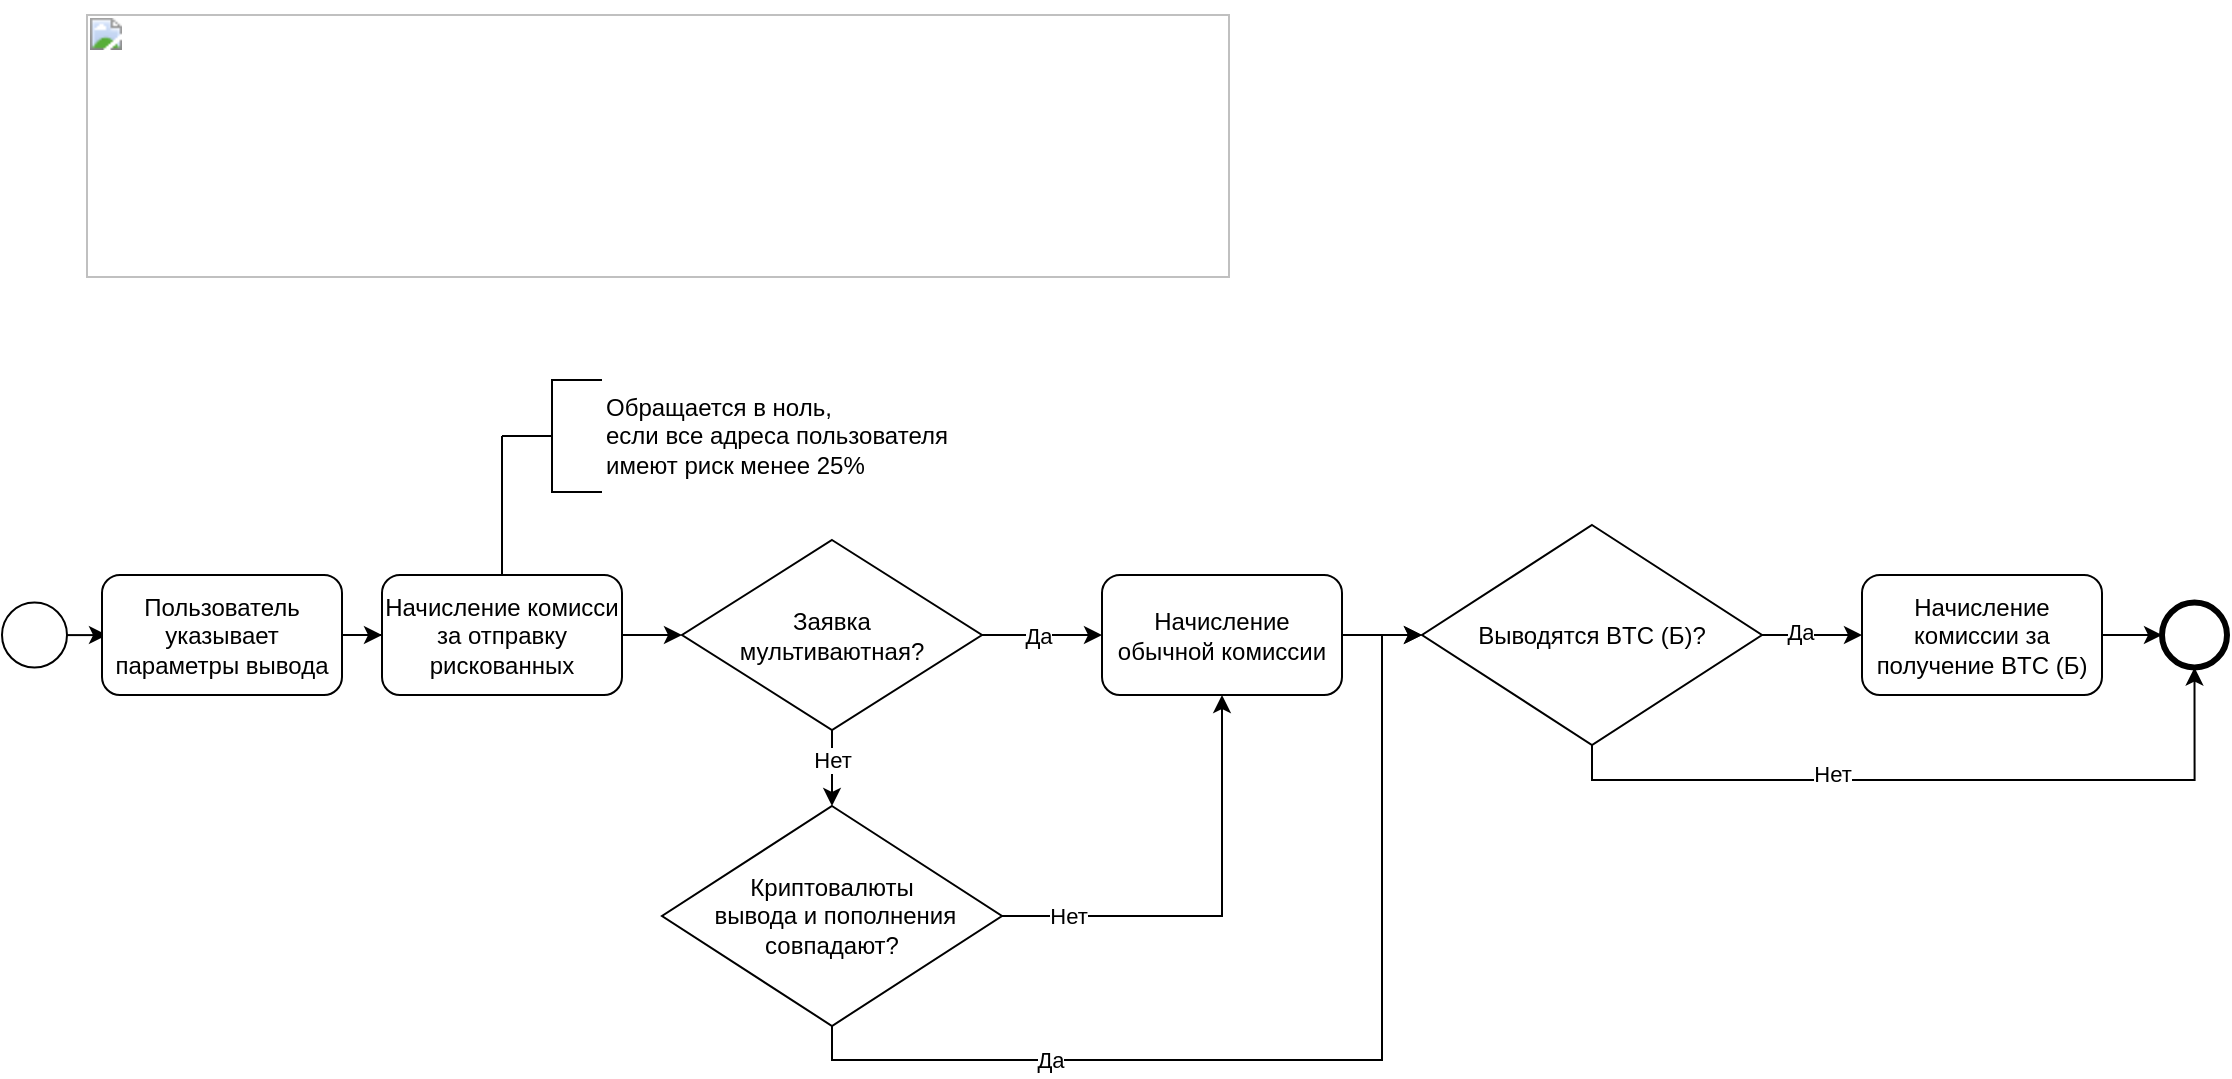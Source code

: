 <mxfile version="22.1.12" type="github" pages="4">
  <diagram name="Страница 1" id="aKsf2HUBZbUOZfaPrzU6">
    <mxGraphModel dx="879" dy="615" grid="1" gridSize="10" guides="1" tooltips="1" connect="1" arrows="1" fold="1" page="1" pageScale="1" pageWidth="1169" pageHeight="827" math="0" shadow="0">
      <root>
        <mxCell id="0" />
        <mxCell id="1" parent="0" />
        <mxCell id="4xQAgff1jZacZTnrBGu6-1" value="&lt;meta charset=&quot;utf-8&quot;&gt;&lt;b id=&quot;docs-internal-guid-c4d05233-7fff-53ad-8b41-3383d7589450&quot; style=&quot;font-weight:normal;&quot;&gt;&lt;span style=&quot;font-size: 11pt; font-family: &amp;quot;Times New Roman&amp;quot;; color: rgb(0, 0, 0); background-color: transparent; font-weight: 400; font-style: normal; font-variant: normal; text-decoration: none; vertical-align: baseline;&quot;&gt;&lt;span style=&quot;border:none;display:inline-block;overflow:hidden;width:572px;height:132px;&quot;&gt;&lt;img style=&quot;margin-left:0px;margin-top:0px;&quot; height=&quot;132&quot; width=&quot;572&quot; src=&quot;https://lh4.googleusercontent.com/SaE9NO2gv15WjfhPqBr-mqhX68ku72CWrR629wOk8hpGU9x68CFcWPz0zTXMaKvbDeHZytw7Iv7ipCgqnX7-XhJou_C501FW_l9KuS2CujhyfQytLDChBdYQTfp61yjJagbAHd7yCtw8mNVrfXxKF7E&quot;&gt;&lt;/span&gt;&lt;/span&gt;&lt;/b&gt;" style="text;whiteSpace=wrap;html=1;" parent="1" vertex="1">
          <mxGeometry x="190" y="10" width="560" height="160" as="geometry" />
        </mxCell>
        <mxCell id="4xQAgff1jZacZTnrBGu6-4" style="edgeStyle=orthogonalEdgeStyle;rounded=0;orthogonalLoop=1;jettySize=auto;html=1;" parent="1" source="4xQAgff1jZacZTnrBGu6-2" target="4xQAgff1jZacZTnrBGu6-3" edge="1">
          <mxGeometry relative="1" as="geometry" />
        </mxCell>
        <mxCell id="4xQAgff1jZacZTnrBGu6-2" value="" style="ellipse;whiteSpace=wrap;html=1;aspect=fixed;" parent="1" vertex="1">
          <mxGeometry x="150" y="311.25" width="32.5" height="32.5" as="geometry" />
        </mxCell>
        <mxCell id="4xQAgff1jZacZTnrBGu6-9" style="edgeStyle=orthogonalEdgeStyle;rounded=0;orthogonalLoop=1;jettySize=auto;html=1;" parent="1" source="4xQAgff1jZacZTnrBGu6-3" target="4xQAgff1jZacZTnrBGu6-5" edge="1">
          <mxGeometry relative="1" as="geometry" />
        </mxCell>
        <mxCell id="4xQAgff1jZacZTnrBGu6-3" value="Пользователь указывает параметры вывода" style="rounded=1;whiteSpace=wrap;html=1;" parent="1" vertex="1">
          <mxGeometry x="200" y="297.5" width="120" height="60" as="geometry" />
        </mxCell>
        <mxCell id="4xQAgff1jZacZTnrBGu6-10" style="edgeStyle=orthogonalEdgeStyle;rounded=0;orthogonalLoop=1;jettySize=auto;html=1;" parent="1" source="4xQAgff1jZacZTnrBGu6-5" target="4xQAgff1jZacZTnrBGu6-6" edge="1">
          <mxGeometry relative="1" as="geometry" />
        </mxCell>
        <mxCell id="4xQAgff1jZacZTnrBGu6-5" value="Начисление комисси за отправку рискованных" style="rounded=1;whiteSpace=wrap;html=1;" parent="1" vertex="1">
          <mxGeometry x="340" y="297.5" width="120" height="60" as="geometry" />
        </mxCell>
        <mxCell id="4xQAgff1jZacZTnrBGu6-13" style="edgeStyle=orthogonalEdgeStyle;rounded=0;orthogonalLoop=1;jettySize=auto;html=1;exitX=0.5;exitY=1;exitDx=0;exitDy=0;" parent="1" source="4xQAgff1jZacZTnrBGu6-6" target="4xQAgff1jZacZTnrBGu6-11" edge="1">
          <mxGeometry relative="1" as="geometry">
            <mxPoint x="660" y="430" as="targetPoint" />
          </mxGeometry>
        </mxCell>
        <mxCell id="4xQAgff1jZacZTnrBGu6-14" value="Нет" style="edgeLabel;html=1;align=center;verticalAlign=middle;resizable=0;points=[];" parent="4xQAgff1jZacZTnrBGu6-13" vertex="1" connectable="0">
          <mxGeometry x="-0.296" relative="1" as="geometry">
            <mxPoint as="offset" />
          </mxGeometry>
        </mxCell>
        <mxCell id="4xQAgff1jZacZTnrBGu6-17" style="edgeStyle=orthogonalEdgeStyle;rounded=0;orthogonalLoop=1;jettySize=auto;html=1;" parent="1" source="4xQAgff1jZacZTnrBGu6-6" target="4xQAgff1jZacZTnrBGu6-21" edge="1">
          <mxGeometry relative="1" as="geometry">
            <mxPoint x="720" y="328" as="targetPoint" />
          </mxGeometry>
        </mxCell>
        <mxCell id="4xQAgff1jZacZTnrBGu6-20" value="Да" style="edgeLabel;html=1;align=center;verticalAlign=middle;resizable=0;points=[];" parent="4xQAgff1jZacZTnrBGu6-17" vertex="1" connectable="0">
          <mxGeometry x="-0.067" y="1" relative="1" as="geometry">
            <mxPoint y="1" as="offset" />
          </mxGeometry>
        </mxCell>
        <mxCell id="4xQAgff1jZacZTnrBGu6-6" value="Заявка &lt;br&gt;мультиваютная?" style="rhombus;whiteSpace=wrap;html=1;" parent="1" vertex="1">
          <mxGeometry x="490" y="280" width="150" height="95" as="geometry" />
        </mxCell>
        <mxCell id="4xQAgff1jZacZTnrBGu6-8" style="rounded=0;orthogonalLoop=1;jettySize=auto;html=1;endArrow=none;endFill=0;exitX=0;exitY=0.5;exitDx=0;exitDy=0;exitPerimeter=0;" parent="1" source="4xQAgff1jZacZTnrBGu6-7" target="4xQAgff1jZacZTnrBGu6-5" edge="1">
          <mxGeometry relative="1" as="geometry" />
        </mxCell>
        <mxCell id="4xQAgff1jZacZTnrBGu6-7" value="Обращается в ноль, &lt;br&gt;если все адреса пользователя&lt;br&gt;имеют риcк менее 25%" style="html=1;shape=mxgraph.flowchart.annotation_2;align=left;labelPosition=right;" parent="1" vertex="1">
          <mxGeometry x="400" y="200" width="50" height="56" as="geometry" />
        </mxCell>
        <mxCell id="4xQAgff1jZacZTnrBGu6-23" style="edgeStyle=orthogonalEdgeStyle;rounded=0;orthogonalLoop=1;jettySize=auto;html=1;" parent="1" source="4xQAgff1jZacZTnrBGu6-11" target="4xQAgff1jZacZTnrBGu6-21" edge="1">
          <mxGeometry relative="1" as="geometry">
            <Array as="points">
              <mxPoint x="760" y="468" />
            </Array>
          </mxGeometry>
        </mxCell>
        <mxCell id="4xQAgff1jZacZTnrBGu6-27" value="Нет" style="edgeLabel;html=1;align=center;verticalAlign=middle;resizable=0;points=[];" parent="4xQAgff1jZacZTnrBGu6-23" vertex="1" connectable="0">
          <mxGeometry x="-0.703" y="3" relative="1" as="geometry">
            <mxPoint y="3" as="offset" />
          </mxGeometry>
        </mxCell>
        <mxCell id="4xQAgff1jZacZTnrBGu6-28" style="edgeStyle=orthogonalEdgeStyle;rounded=0;orthogonalLoop=1;jettySize=auto;html=1;entryX=0;entryY=0.5;entryDx=0;entryDy=0;" parent="1" source="4xQAgff1jZacZTnrBGu6-11" target="4xQAgff1jZacZTnrBGu6-15" edge="1">
          <mxGeometry relative="1" as="geometry">
            <Array as="points">
              <mxPoint x="565" y="540" />
              <mxPoint x="840" y="540" />
              <mxPoint x="840" y="328" />
            </Array>
          </mxGeometry>
        </mxCell>
        <mxCell id="4xQAgff1jZacZTnrBGu6-29" value="Да" style="edgeLabel;html=1;align=center;verticalAlign=middle;resizable=0;points=[];" parent="4xQAgff1jZacZTnrBGu6-28" vertex="1" connectable="0">
          <mxGeometry x="-0.316" relative="1" as="geometry">
            <mxPoint x="-54" as="offset" />
          </mxGeometry>
        </mxCell>
        <mxCell id="4xQAgff1jZacZTnrBGu6-11" value="Криптовалюты&lt;br&gt;&amp;nbsp;вывода и пополнения совпадают?" style="rhombus;whiteSpace=wrap;html=1;" parent="1" vertex="1">
          <mxGeometry x="480" y="413" width="170" height="110" as="geometry" />
        </mxCell>
        <mxCell id="4xQAgff1jZacZTnrBGu6-26" style="edgeStyle=orthogonalEdgeStyle;rounded=0;orthogonalLoop=1;jettySize=auto;html=1;" parent="1" source="4xQAgff1jZacZTnrBGu6-12" target="4xQAgff1jZacZTnrBGu6-25" edge="1">
          <mxGeometry relative="1" as="geometry" />
        </mxCell>
        <mxCell id="4xQAgff1jZacZTnrBGu6-12" value="Начисление комиссии за получение BTC (Б)" style="rounded=1;whiteSpace=wrap;html=1;" parent="1" vertex="1">
          <mxGeometry x="1080" y="297.5" width="120" height="60" as="geometry" />
        </mxCell>
        <mxCell id="4xQAgff1jZacZTnrBGu6-18" style="edgeStyle=orthogonalEdgeStyle;rounded=0;orthogonalLoop=1;jettySize=auto;html=1;" parent="1" source="4xQAgff1jZacZTnrBGu6-15" target="4xQAgff1jZacZTnrBGu6-12" edge="1">
          <mxGeometry relative="1" as="geometry" />
        </mxCell>
        <mxCell id="4xQAgff1jZacZTnrBGu6-19" value="Да" style="edgeLabel;html=1;align=center;verticalAlign=middle;resizable=0;points=[];" parent="4xQAgff1jZacZTnrBGu6-18" vertex="1" connectable="0">
          <mxGeometry x="-0.267" y="3" relative="1" as="geometry">
            <mxPoint y="1" as="offset" />
          </mxGeometry>
        </mxCell>
        <mxCell id="4xQAgff1jZacZTnrBGu6-30" style="edgeStyle=orthogonalEdgeStyle;rounded=0;orthogonalLoop=1;jettySize=auto;html=1;entryX=0.5;entryY=1;entryDx=0;entryDy=0;" parent="1" source="4xQAgff1jZacZTnrBGu6-15" target="4xQAgff1jZacZTnrBGu6-25" edge="1">
          <mxGeometry relative="1" as="geometry">
            <Array as="points">
              <mxPoint x="945" y="400" />
              <mxPoint x="1246" y="400" />
            </Array>
          </mxGeometry>
        </mxCell>
        <mxCell id="4xQAgff1jZacZTnrBGu6-31" value="Нет" style="edgeLabel;html=1;align=center;verticalAlign=middle;resizable=0;points=[];" parent="4xQAgff1jZacZTnrBGu6-30" vertex="1" connectable="0">
          <mxGeometry x="-0.266" y="4" relative="1" as="geometry">
            <mxPoint y="1" as="offset" />
          </mxGeometry>
        </mxCell>
        <mxCell id="4xQAgff1jZacZTnrBGu6-15" value="Выводятся BTC (Б)?" style="rhombus;whiteSpace=wrap;html=1;" parent="1" vertex="1">
          <mxGeometry x="860" y="272.5" width="170" height="110" as="geometry" />
        </mxCell>
        <mxCell id="4xQAgff1jZacZTnrBGu6-24" style="edgeStyle=orthogonalEdgeStyle;rounded=0;orthogonalLoop=1;jettySize=auto;html=1;" parent="1" source="4xQAgff1jZacZTnrBGu6-21" target="4xQAgff1jZacZTnrBGu6-15" edge="1">
          <mxGeometry relative="1" as="geometry" />
        </mxCell>
        <mxCell id="4xQAgff1jZacZTnrBGu6-21" value="Начисление обычной комиссии" style="rounded=1;whiteSpace=wrap;html=1;" parent="1" vertex="1">
          <mxGeometry x="700" y="297.5" width="120" height="60" as="geometry" />
        </mxCell>
        <mxCell id="4xQAgff1jZacZTnrBGu6-25" value="" style="ellipse;whiteSpace=wrap;html=1;aspect=fixed;strokeWidth=3;" parent="1" vertex="1">
          <mxGeometry x="1230" y="311.25" width="32.5" height="32.5" as="geometry" />
        </mxCell>
      </root>
    </mxGraphModel>
  </diagram>
  <diagram id="wNjD6txhoVcI5rR7rz0R" name="Page-2">
    <mxGraphModel dx="1434" dy="797" grid="0" gridSize="10" guides="1" tooltips="1" connect="1" arrows="1" fold="1" page="0" pageScale="1" pageWidth="827" pageHeight="1169" math="0" shadow="0">
      <root>
        <mxCell id="0" />
        <mxCell id="1" parent="0" />
        <mxCell id="KBPLjvLkKg3sGZRM_5U8-1" value="Pool" style="swimlane;html=1;childLayout=stackLayout;resizeParent=1;resizeParentMax=0;horizontal=0;startSize=20;horizontalStack=0;whiteSpace=wrap;" parent="1" vertex="1">
          <mxGeometry x="172" y="92" width="1767" height="398" as="geometry" />
        </mxCell>
        <mxCell id="KBPLjvLkKg3sGZRM_5U8-2" value="Пользователь" style="swimlane;html=1;startSize=20;horizontal=0;" parent="KBPLjvLkKg3sGZRM_5U8-1" vertex="1">
          <mxGeometry x="20" width="1747" height="137" as="geometry" />
        </mxCell>
        <mxCell id="KBPLjvLkKg3sGZRM_5U8-5" value="Создать заявку" style="points=[[0.25,0,0],[0.5,0,0],[0.75,0,0],[1,0.25,0],[1,0.5,0],[1,0.75,0],[0.75,1,0],[0.5,1,0],[0.25,1,0],[0,0.75,0],[0,0.5,0],[0,0.25,0]];shape=mxgraph.bpmn.task;whiteSpace=wrap;rectStyle=rounded;size=10;html=1;container=1;expand=0;collapsible=0;taskMarker=abstract;" parent="KBPLjvLkKg3sGZRM_5U8-2" vertex="1">
          <mxGeometry x="113" y="35" width="126" height="56" as="geometry" />
        </mxCell>
        <mxCell id="KBPLjvLkKg3sGZRM_5U8-7" style="edgeStyle=orthogonalEdgeStyle;rounded=0;orthogonalLoop=1;jettySize=auto;html=1;" parent="KBPLjvLkKg3sGZRM_5U8-2" source="KBPLjvLkKg3sGZRM_5U8-6" target="KBPLjvLkKg3sGZRM_5U8-5" edge="1">
          <mxGeometry relative="1" as="geometry" />
        </mxCell>
        <mxCell id="KBPLjvLkKg3sGZRM_5U8-6" value="" style="points=[[0.145,0.145,0],[0.5,0,0],[0.855,0.145,0],[1,0.5,0],[0.855,0.855,0],[0.5,1,0],[0.145,0.855,0],[0,0.5,0]];shape=mxgraph.bpmn.event;html=1;verticalLabelPosition=bottom;labelBackgroundColor=#ffffff;verticalAlign=top;align=center;perimeter=ellipsePerimeter;outlineConnect=0;aspect=fixed;outline=standard;symbol=general;" parent="KBPLjvLkKg3sGZRM_5U8-2" vertex="1">
          <mxGeometry x="54" y="48" width="30" height="30" as="geometry" />
        </mxCell>
        <mxCell id="KBPLjvLkKg3sGZRM_5U8-8" value="" style="points=[[0.145,0.145,0],[0.5,0,0],[0.855,0.145,0],[1,0.5,0],[0.855,0.855,0],[0.5,1,0],[0.145,0.855,0],[0,0.5,0]];shape=mxgraph.bpmn.event;html=1;verticalLabelPosition=bottom;labelBackgroundColor=#ffffff;verticalAlign=top;align=center;perimeter=ellipsePerimeter;outlineConnect=0;aspect=fixed;outline=end;symbol=terminate2;" parent="KBPLjvLkKg3sGZRM_5U8-2" vertex="1">
          <mxGeometry x="1675" y="55" width="33" height="33" as="geometry" />
        </mxCell>
        <mxCell id="KBPLjvLkKg3sGZRM_5U8-9" value="Вывести средства" style="points=[[0.25,0,0],[0.5,0,0],[0.75,0,0],[1,0.25,0],[1,0.5,0],[1,0.75,0],[0.75,1,0],[0.5,1,0],[0.25,1,0],[0,0.75,0],[0,0.5,0],[0,0.25,0]];shape=mxgraph.bpmn.task;whiteSpace=wrap;rectStyle=rounded;size=10;html=1;container=1;expand=0;collapsible=0;taskMarker=abstract;" parent="KBPLjvLkKg3sGZRM_5U8-2" vertex="1">
          <mxGeometry x="1061" y="43.5" width="126" height="56" as="geometry" />
        </mxCell>
        <mxCell id="KBPLjvLkKg3sGZRM_5U8-3" value="Система" style="swimlane;html=1;startSize=20;horizontal=0;" parent="KBPLjvLkKg3sGZRM_5U8-1" vertex="1">
          <mxGeometry x="20" y="137" width="1747" height="129" as="geometry" />
        </mxCell>
        <mxCell id="KBPLjvLkKg3sGZRM_5U8-12" value="Сгенерировать гарантийное письмо" style="points=[[0.25,0,0],[0.5,0,0],[0.75,0,0],[1,0.25,0],[1,0.5,0],[1,0.75,0],[0.75,1,0],[0.5,1,0],[0.25,1,0],[0,0.75,0],[0,0.5,0],[0,0.25,0]];shape=mxgraph.bpmn.task;whiteSpace=wrap;rectStyle=rounded;size=10;html=1;container=1;expand=0;collapsible=0;taskMarker=abstract;" parent="KBPLjvLkKg3sGZRM_5U8-3" vertex="1">
          <mxGeometry x="307" y="31" width="126" height="56" as="geometry" />
        </mxCell>
        <mxCell id="KBPLjvLkKg3sGZRM_5U8-4" value="Lane 3" style="swimlane;html=1;startSize=20;horizontal=0;" parent="KBPLjvLkKg3sGZRM_5U8-1" vertex="1">
          <mxGeometry x="20" y="266" width="1747" height="132" as="geometry" />
        </mxCell>
      </root>
    </mxGraphModel>
  </diagram>
  <diagram id="JfuwCUrY_xuTjMpamxE9" name="стекинг">
    <mxGraphModel dx="819" dy="455" grid="0" gridSize="10" guides="1" tooltips="1" connect="1" arrows="1" fold="1" page="0" pageScale="1" pageWidth="827" pageHeight="1169" math="0" shadow="0">
      <root>
        <mxCell id="0" />
        <mxCell id="1" parent="0" />
        <mxCell id="9I_rw0UmInXfX0-qrEpa-3" style="edgeStyle=orthogonalEdgeStyle;rounded=0;orthogonalLoop=1;jettySize=auto;html=1;" edge="1" parent="1" source="9I_rw0UmInXfX0-qrEpa-1" target="9I_rw0UmInXfX0-qrEpa-2">
          <mxGeometry relative="1" as="geometry" />
        </mxCell>
        <mxCell id="9I_rw0UmInXfX0-qrEpa-1" value="Стекинг" style="rounded=0;whiteSpace=wrap;html=1;" vertex="1" parent="1">
          <mxGeometry x="237" y="345" width="89" height="60" as="geometry" />
        </mxCell>
        <mxCell id="9I_rw0UmInXfX0-qrEpa-2" value="" style="rounded=0;whiteSpace=wrap;html=1;" vertex="1" parent="1">
          <mxGeometry x="418" y="345" width="89" height="60" as="geometry" />
        </mxCell>
      </root>
    </mxGraphModel>
  </diagram>
  <diagram id="iOBY3xuAi49MrqX_W3wq" name="Page-4">
    <mxGraphModel dx="1223" dy="535" grid="1" gridSize="10" guides="1" tooltips="1" connect="1" arrows="1" fold="1" page="0" pageScale="1" pageWidth="827" pageHeight="1169" math="0" shadow="0">
      <root>
        <mxCell id="0" />
        <mxCell id="1" parent="0" />
        <mxCell id="W98b-A6krThTSi9YR4OC-9" value="Linux server" style="html=1;outlineConnect=0;whiteSpace=wrap;fillColor=#AFFFAF;shape=mxgraph.archimate3.application;appType=node;archiType=square;verticalAlign=top;" vertex="1" parent="1">
          <mxGeometry x="-20" y="430" width="270" height="340" as="geometry" />
        </mxCell>
        <mxCell id="W98b-A6krThTSi9YR4OC-19" style="edgeStyle=orthogonalEdgeStyle;rounded=0;orthogonalLoop=1;jettySize=auto;html=1;" edge="1" parent="1" source="W98b-A6krThTSi9YR4OC-2" target="W98b-A6krThTSi9YR4OC-21">
          <mxGeometry relative="1" as="geometry">
            <mxPoint x="800" y="607.5" as="targetPoint" />
          </mxGeometry>
        </mxCell>
        <mxCell id="W98b-A6krThTSi9YR4OC-2" value="Linux server" style="html=1;outlineConnect=0;whiteSpace=wrap;fillColor=#AFFFAF;shape=mxgraph.archimate3.application;appType=node;archiType=square;verticalAlign=top;" vertex="1" parent="1">
          <mxGeometry x="380" y="522.5" width="310" height="170" as="geometry" />
        </mxCell>
        <mxCell id="W98b-A6krThTSi9YR4OC-3" value="VM" style="html=1;outlineConnect=0;whiteSpace=wrap;fillColor=#AFFFAF;shape=mxgraph.archimate3.application;appType=node;archiType=square;verticalAlign=top;" vertex="1" parent="1">
          <mxGeometry x="400" y="552.5" width="270" height="110" as="geometry" />
        </mxCell>
        <mxCell id="W98b-A6krThTSi9YR4OC-1" value="TWS workstation" style="html=1;outlineConnect=0;whiteSpace=wrap;fillColor=#99ffff;shape=mxgraph.archimate3.application;appType=comp;archiType=square;verticalAlign=top;" vertex="1" parent="1">
          <mxGeometry x="420" y="572.5" width="230" height="70" as="geometry" />
        </mxCell>
        <mxCell id="W98b-A6krThTSi9YR4OC-4" value="Backend" style="html=1;outlineConnect=0;whiteSpace=wrap;fillColor=#99ffff;shape=mxgraph.archimate3.application;appType=comp;archiType=square;verticalAlign=top;" vertex="1" parent="1">
          <mxGeometry y="460" width="230" height="290" as="geometry" />
        </mxCell>
        <mxCell id="W98b-A6krThTSi9YR4OC-6" value="Auth service" style="html=1;outlineConnect=0;whiteSpace=wrap;fillColor=#99ffff;shape=mxgraph.archimate3.application;appType=serv;archiType=rounded" vertex="1" parent="1">
          <mxGeometry x="10" y="490" width="200" height="35" as="geometry" />
        </mxCell>
        <mxCell id="W98b-A6krThTSi9YR4OC-7" value="Конструктор стратегий" style="html=1;outlineConnect=0;whiteSpace=wrap;fillColor=#99ffff;shape=mxgraph.archimate3.application;appType=serv;archiType=rounded" vertex="1" parent="1">
          <mxGeometry x="10" y="540" width="200" height="35" as="geometry" />
        </mxCell>
        <mxCell id="W98b-A6krThTSi9YR4OC-8" value="API controller" style="html=1;outlineConnect=0;whiteSpace=wrap;fillColor=#99ffff;shape=mxgraph.archimate3.application;appType=serv;archiType=rounded" vertex="1" parent="1">
          <mxGeometry x="435" y="612.5" width="200" height="25" as="geometry" />
        </mxCell>
        <mxCell id="W98b-A6krThTSi9YR4OC-10" value="Integration service" style="html=1;outlineConnect=0;whiteSpace=wrap;fillColor=#99ffff;shape=mxgraph.archimate3.application;appType=serv;archiType=rounded" vertex="1" parent="1">
          <mxGeometry x="10" y="590" width="200" height="35" as="geometry" />
        </mxCell>
        <mxCell id="W98b-A6krThTSi9YR4OC-11" value="..." style="html=1;outlineConnect=0;whiteSpace=wrap;fillColor=#99ffff;shape=mxgraph.archimate3.application;appType=serv;archiType=rounded" vertex="1" parent="1">
          <mxGeometry x="10" y="640" width="200" height="35" as="geometry" />
        </mxCell>
        <mxCell id="W98b-A6krThTSi9YR4OC-12" value="..." style="html=1;outlineConnect=0;whiteSpace=wrap;fillColor=#99ffff;shape=mxgraph.archimate3.application;appType=serv;archiType=rounded" vertex="1" parent="1">
          <mxGeometry x="10" y="690" width="200" height="35" as="geometry" />
        </mxCell>
        <mxCell id="W98b-A6krThTSi9YR4OC-14" style="edgeStyle=orthogonalEdgeStyle;rounded=0;orthogonalLoop=1;jettySize=auto;html=1;" edge="1" parent="1" source="W98b-A6krThTSi9YR4OC-13" target="W98b-A6krThTSi9YR4OC-4">
          <mxGeometry relative="1" as="geometry" />
        </mxCell>
        <mxCell id="W98b-A6krThTSi9YR4OC-13" value="Frontend" style="html=1;outlineConnect=0;whiteSpace=wrap;fillColor=#99ffff;shape=mxgraph.archimate3.application;appType=comp;archiType=square;verticalAlign=top;" vertex="1" parent="1">
          <mxGeometry x="-340" y="550" width="230" height="110" as="geometry" />
        </mxCell>
        <mxCell id="W98b-A6krThTSi9YR4OC-15" style="edgeStyle=orthogonalEdgeStyle;rounded=0;orthogonalLoop=1;jettySize=auto;html=1;entryX=0;entryY=0.5;entryDx=0;entryDy=0;entryPerimeter=0;" edge="1" parent="1" source="W98b-A6krThTSi9YR4OC-10" target="W98b-A6krThTSi9YR4OC-1">
          <mxGeometry relative="1" as="geometry" />
        </mxCell>
        <mxCell id="W98b-A6krThTSi9YR4OC-25" style="edgeStyle=orthogonalEdgeStyle;rounded=0;orthogonalLoop=1;jettySize=auto;html=1;entryX=0;entryY=0.5;entryDx=0;entryDy=0;" edge="1" parent="1" source="W98b-A6krThTSi9YR4OC-21" target="W98b-A6krThTSi9YR4OC-22">
          <mxGeometry relative="1" as="geometry" />
        </mxCell>
        <mxCell id="W98b-A6krThTSi9YR4OC-21" value="Внешние системы" style="swimlane;whiteSpace=wrap;html=1;dashed=1;" vertex="1" parent="1">
          <mxGeometry x="830" y="460" width="290" height="297" as="geometry" />
        </mxCell>
        <mxCell id="W98b-A6krThTSi9YR4OC-17" value="Broker" style="html=1;outlineConnect=0;whiteSpace=wrap;fillColor=#f5f5f5;shape=mxgraph.archimate3.application;appType=comp;archiType=square;verticalAlign=top;fontColor=#333333;strokeColor=#666666;" vertex="1" parent="W98b-A6krThTSi9YR4OC-21">
          <mxGeometry x="30" y="66.25" width="230" height="70" as="geometry" />
        </mxCell>
        <mxCell id="W98b-A6krThTSi9YR4OC-18" value="Broker" style="html=1;outlineConnect=0;whiteSpace=wrap;fillColor=#f5f5f5;shape=mxgraph.archimate3.application;appType=comp;archiType=square;verticalAlign=top;fontColor=#333333;strokeColor=#666666;" vertex="1" parent="W98b-A6krThTSi9YR4OC-21">
          <mxGeometry x="30" y="153.75" width="230" height="70" as="geometry" />
        </mxCell>
        <mxCell id="W98b-A6krThTSi9YR4OC-22" value="Внешние системы" style="swimlane;whiteSpace=wrap;html=1;dashed=1;" vertex="1" parent="1">
          <mxGeometry x="1200" y="460" width="290" height="297" as="geometry" />
        </mxCell>
        <mxCell id="W98b-A6krThTSi9YR4OC-23" value="Биржа" style="html=1;outlineConnect=0;whiteSpace=wrap;fillColor=#f5f5f5;shape=mxgraph.archimate3.application;appType=comp;archiType=square;verticalAlign=top;fontColor=#333333;strokeColor=#666666;" vertex="1" parent="W98b-A6krThTSi9YR4OC-22">
          <mxGeometry x="30" y="110" width="230" height="70" as="geometry" />
        </mxCell>
        <mxCell id="W98b-A6krThTSi9YR4OC-26" value="Broker UI" style="html=1;outlineConnect=0;whiteSpace=wrap;fillColor=#99ffff;shape=mxgraph.archimate3.application;appType=comp;archiType=square;verticalAlign=top;" vertex="1" parent="1">
          <mxGeometry x="850" y="320" width="230" height="70" as="geometry" />
        </mxCell>
      </root>
    </mxGraphModel>
  </diagram>
</mxfile>
